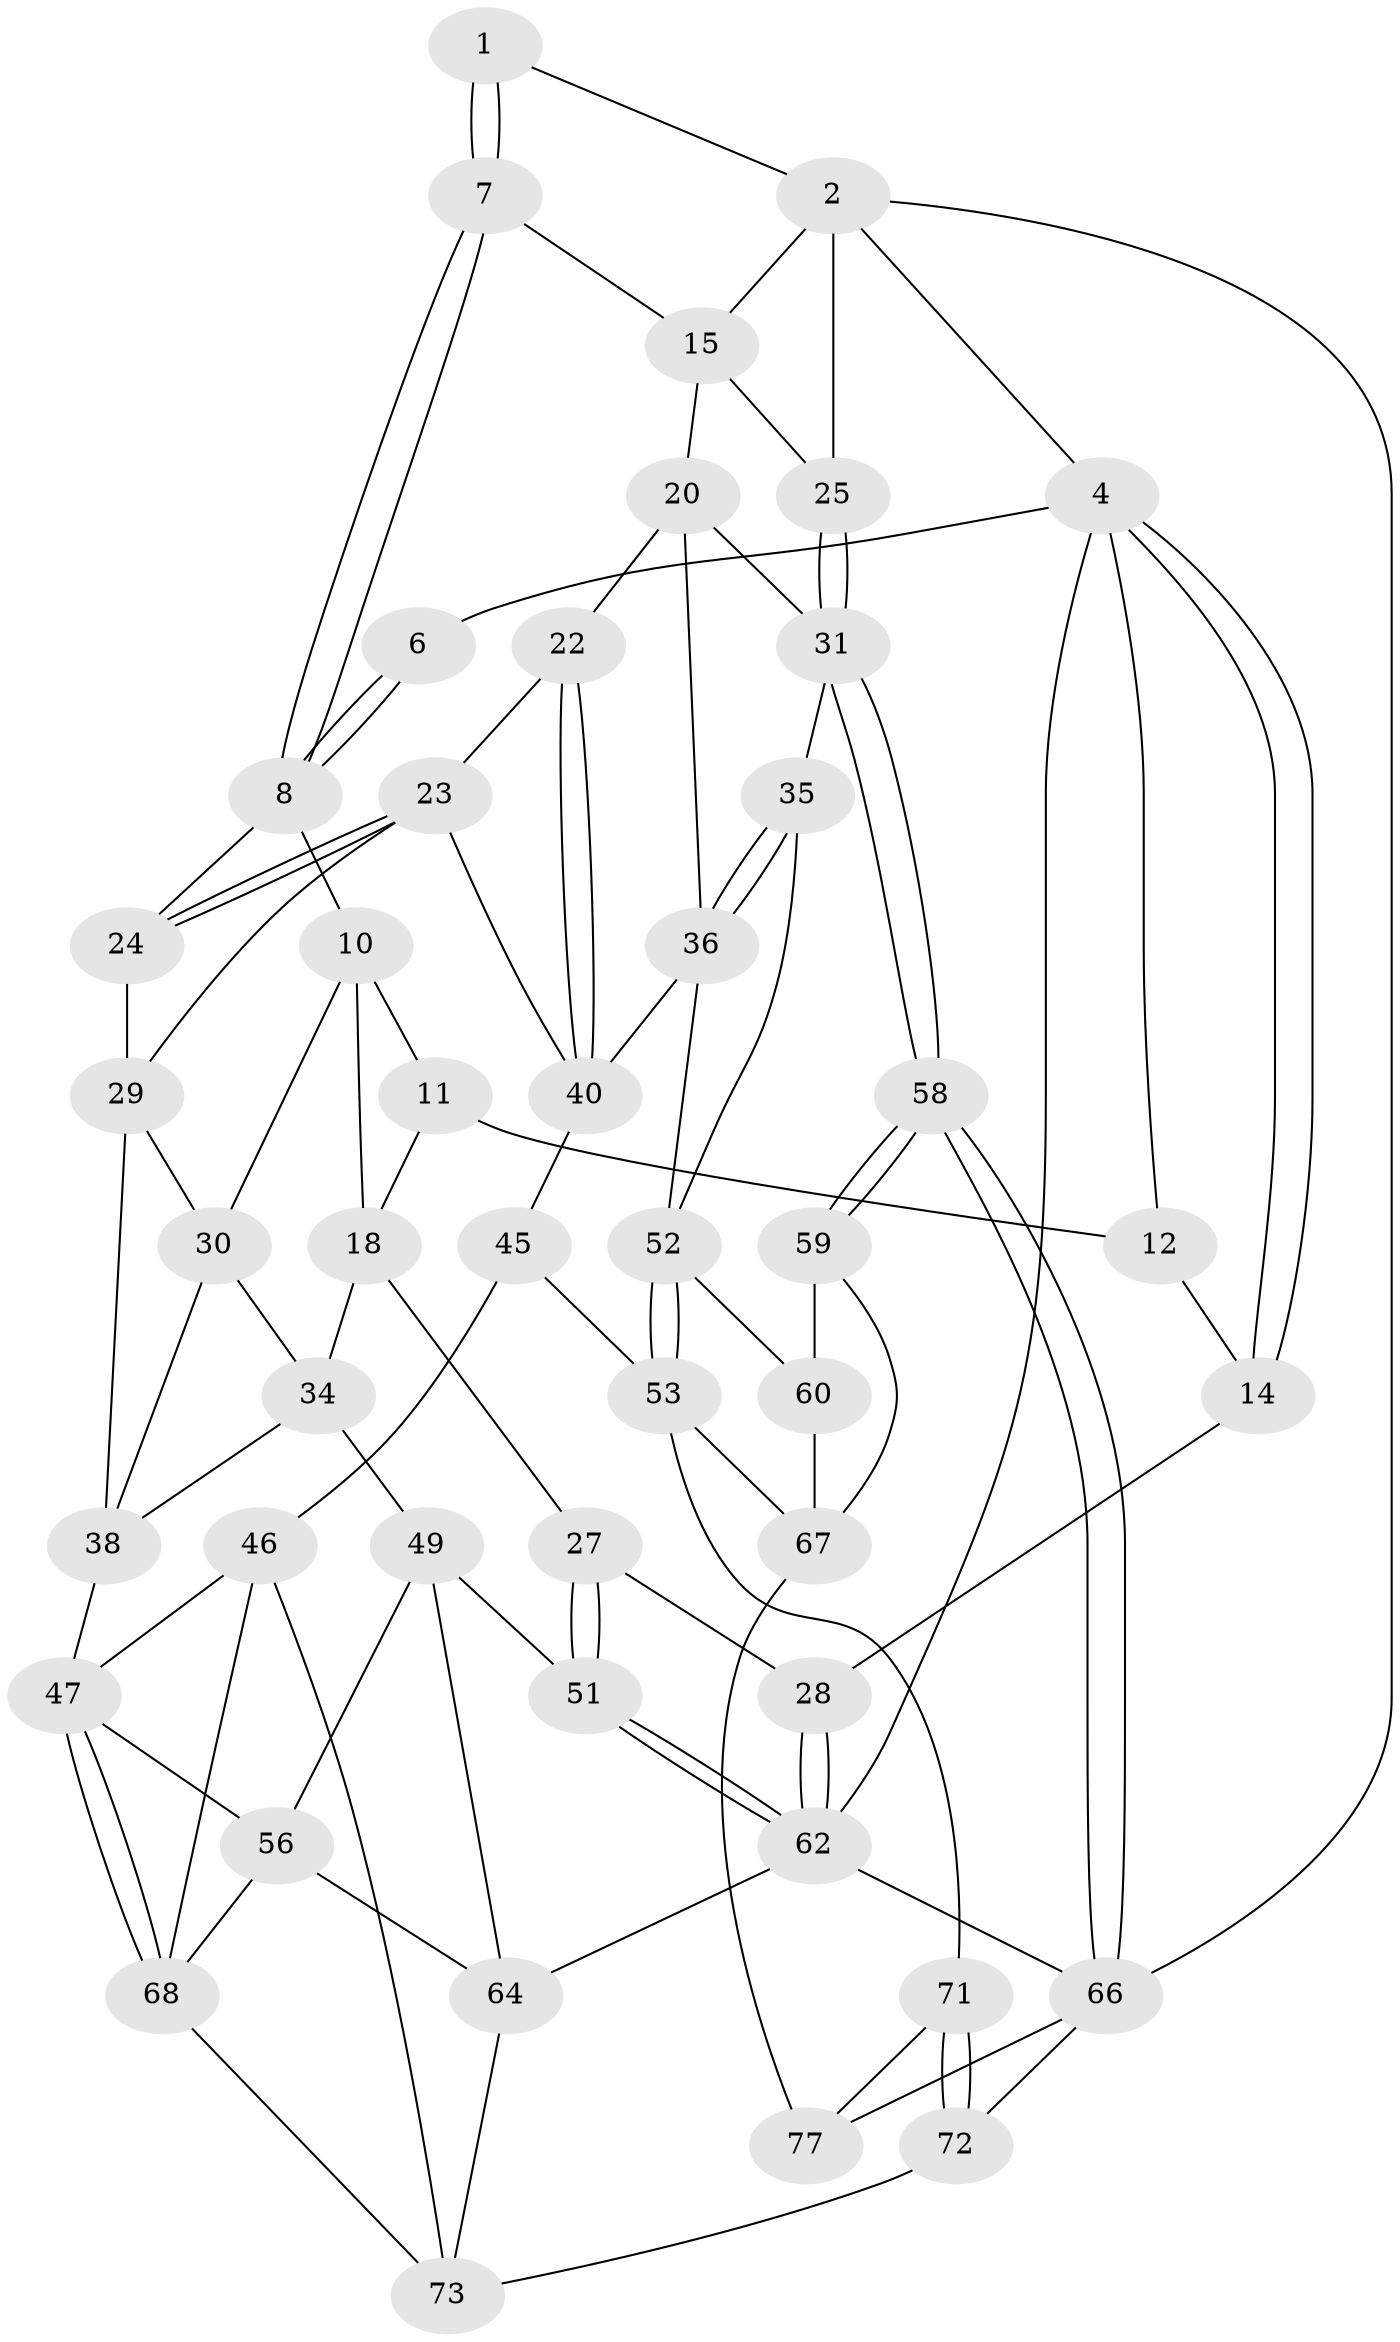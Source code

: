 // original degree distribution, {3: 0.02564102564102564, 4: 0.21794871794871795, 5: 0.5641025641025641, 6: 0.19230769230769232}
// Generated by graph-tools (version 1.1) at 2025/42/03/06/25 10:42:32]
// undirected, 47 vertices, 102 edges
graph export_dot {
graph [start="1"]
  node [color=gray90,style=filled];
  1 [pos="+0.8866736109410416+0"];
  2 [pos="+1+0",super="+3"];
  4 [pos="+0+0",super="+5"];
  6 [pos="+0.47556567777487946+0"];
  7 [pos="+0.6164916633934435+0.19059778132192604"];
  8 [pos="+0.5004731541363914+0.22984152396940272",super="+9"];
  10 [pos="+0.34079418854248256+0.2079795068766101",super="+17"];
  11 [pos="+0.3181324196464272+0.19638257354191935",super="+16"];
  12 [pos="+0.04761470459978891+0",super="+13"];
  14 [pos="+0+0.4176830703926984"];
  15 [pos="+0.8114708058278891+0.24595299128889178",super="+19"];
  18 [pos="+0.19792641799940358+0.40233815540457096",super="+26"];
  20 [pos="+0.790676062210958+0.3680857049747696",super="+21"];
  22 [pos="+0.6222863508864723+0.44315380533715304"];
  23 [pos="+0.5438026408563894+0.4024549973631949",super="+39"];
  24 [pos="+0.5149606243794713+0.36211631094252417"];
  25 [pos="+1+0.42397349659164063"];
  27 [pos="+0.05598933550027301+0.5625888004484022"];
  28 [pos="+0+0.506600204320392"];
  29 [pos="+0.37211432584369114+0.44250190480524854",super="+37"];
  30 [pos="+0.32713643929267927+0.444054698495665",super="+33"];
  31 [pos="+1+0.532950034541275",super="+32"];
  34 [pos="+0.21333094427732907+0.5829096147402224",super="+44"];
  35 [pos="+1+0.5703893306175655"];
  36 [pos="+0.8243297680729363+0.5385840745622323",super="+42"];
  38 [pos="+0.31544501919294404+0.6306735413137452",super="+43"];
  40 [pos="+0.6455376556407809+0.5244852840692081",super="+41"];
  45 [pos="+0.5509851492575975+0.7502437730150626"];
  46 [pos="+0.4900566961900218+0.7756762236032542",super="+70"];
  47 [pos="+0.4582635731367976+0.7822015737121045",super="+48"];
  49 [pos="+0.1888202137107602+0.7562024934428544",super="+50"];
  51 [pos="+0.11154771696656857+0.7378059472412145"];
  52 [pos="+0.6824178058536472+0.6888606176704346",super="+55"];
  53 [pos="+0.6040400854758524+0.7582034249197451",super="+54"];
  56 [pos="+0.3176936529240388+0.8281353544453903",super="+57"];
  58 [pos="+1+0.9160735223041676"];
  59 [pos="+1+0.8762835374207933",super="+74"];
  60 [pos="+0.8810502880804806+0.822236459228077",super="+61"];
  62 [pos="+0+1",super="+63"];
  64 [pos="+0.16562253730230178+0.8825496562127473",super="+65"];
  66 [pos="+1+1",super="+78"];
  67 [pos="+0.7156476408861437+0.8361671724779347",super="+75"];
  68 [pos="+0.4104658056927011+0.9024437969758828",super="+69"];
  71 [pos="+0.5935861234704873+0.8242197557808055"];
  72 [pos="+0.5572465677936193+1"];
  73 [pos="+0.471751227126464+1",super="+76"];
  77 [pos="+0.8239710147864394+1"];
  1 -- 2;
  1 -- 7;
  1 -- 7;
  2 -- 15;
  2 -- 25;
  2 -- 4;
  2 -- 66;
  4 -- 14;
  4 -- 14;
  4 -- 62;
  4 -- 12;
  4 -- 6;
  6 -- 8;
  6 -- 8;
  7 -- 8;
  7 -- 8;
  7 -- 15;
  8 -- 24;
  8 -- 10;
  10 -- 11;
  10 -- 18;
  10 -- 30;
  11 -- 12 [weight=2];
  11 -- 18;
  12 -- 14;
  14 -- 28;
  15 -- 25;
  15 -- 20;
  18 -- 27;
  18 -- 34;
  20 -- 31;
  20 -- 36;
  20 -- 22;
  22 -- 23;
  22 -- 40;
  22 -- 40;
  23 -- 24;
  23 -- 24;
  23 -- 40;
  23 -- 29;
  24 -- 29;
  25 -- 31;
  25 -- 31;
  27 -- 28;
  27 -- 51;
  27 -- 51;
  28 -- 62;
  28 -- 62;
  29 -- 30;
  29 -- 38;
  30 -- 38;
  30 -- 34;
  31 -- 58;
  31 -- 58;
  31 -- 35;
  34 -- 49;
  34 -- 38;
  35 -- 36;
  35 -- 36;
  35 -- 52;
  36 -- 40;
  36 -- 52;
  38 -- 47;
  40 -- 45;
  45 -- 46;
  45 -- 53;
  46 -- 47;
  46 -- 73;
  46 -- 68;
  47 -- 68;
  47 -- 68;
  47 -- 56;
  49 -- 64;
  49 -- 51;
  49 -- 56;
  51 -- 62;
  51 -- 62;
  52 -- 53;
  52 -- 53;
  52 -- 60;
  53 -- 67;
  53 -- 71;
  56 -- 64;
  56 -- 68;
  58 -- 59;
  58 -- 59;
  58 -- 66;
  58 -- 66;
  59 -- 60 [weight=2];
  59 -- 67;
  60 -- 67;
  62 -- 66;
  62 -- 64;
  64 -- 73;
  66 -- 72;
  66 -- 77;
  67 -- 77;
  68 -- 73;
  71 -- 72;
  71 -- 72;
  71 -- 77;
  72 -- 73;
}
